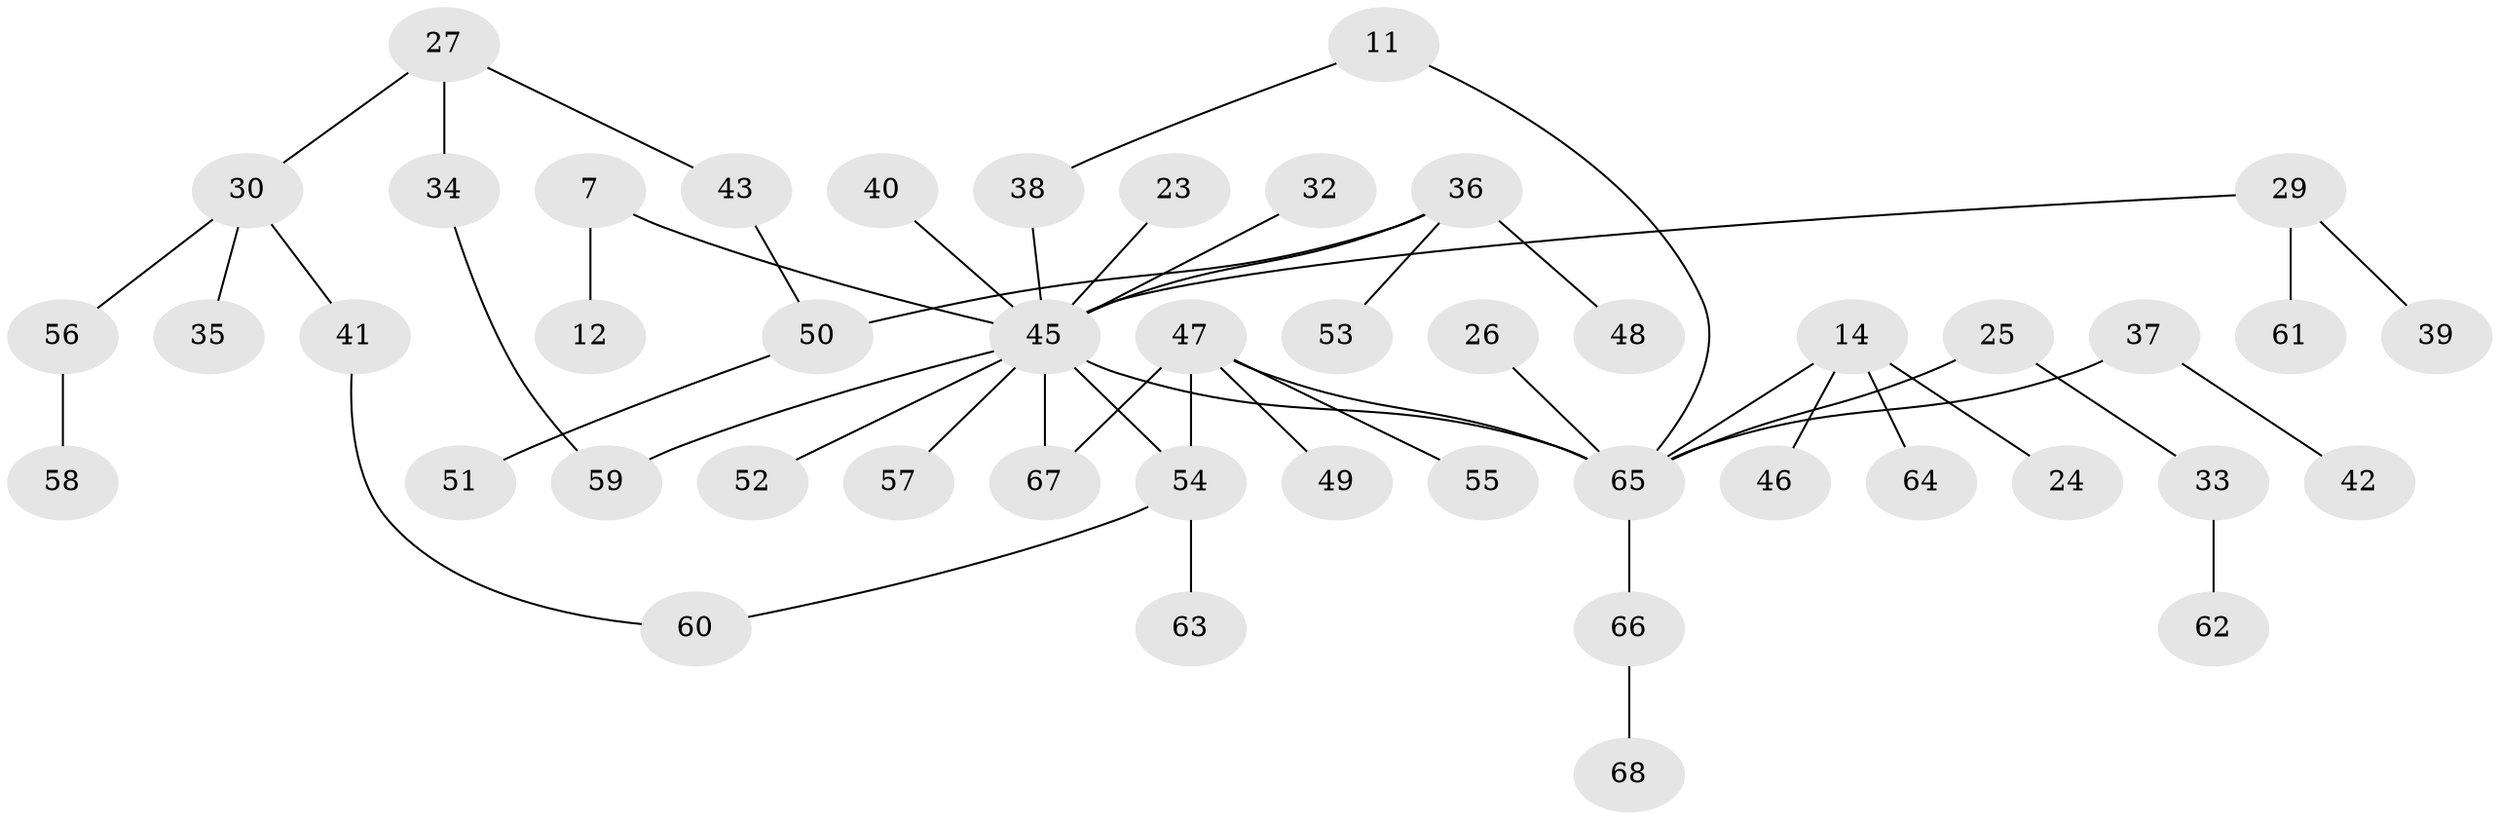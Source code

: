 // original degree distribution, {6: 0.029411764705882353, 3: 0.19117647058823528, 2: 0.3235294117647059, 8: 0.014705882352941176, 4: 0.07352941176470588, 1: 0.36764705882352944}
// Generated by graph-tools (version 1.1) at 2025/44/03/04/25 21:44:36]
// undirected, 47 vertices, 51 edges
graph export_dot {
graph [start="1"]
  node [color=gray90,style=filled];
  7;
  11;
  12;
  14;
  23;
  24;
  25;
  26;
  27;
  29;
  30;
  32;
  33;
  34;
  35;
  36 [super="+13"];
  37;
  38;
  39;
  40;
  41;
  42;
  43 [super="+21"];
  45 [super="+28"];
  46;
  47;
  48;
  49;
  50 [super="+19+44"];
  51;
  52;
  53;
  54 [super="+31"];
  55;
  56;
  57;
  58;
  59;
  60;
  61;
  62;
  63;
  64;
  65 [super="+4+15+8"];
  66;
  67;
  68;
  7 -- 12;
  7 -- 45;
  11 -- 38;
  11 -- 65;
  14 -- 24;
  14 -- 46;
  14 -- 64;
  14 -- 65;
  23 -- 45;
  25 -- 33;
  25 -- 65;
  26 -- 65;
  27 -- 30;
  27 -- 34;
  27 -- 43;
  29 -- 39;
  29 -- 61;
  29 -- 45;
  30 -- 35;
  30 -- 41;
  30 -- 56;
  32 -- 45;
  33 -- 62;
  34 -- 59;
  36 -- 48;
  36 -- 53;
  36 -- 50 [weight=2];
  36 -- 45;
  37 -- 42;
  37 -- 65;
  38 -- 45;
  40 -- 45;
  41 -- 60;
  43 -- 50;
  45 -- 67;
  45 -- 65;
  45 -- 52;
  45 -- 54;
  45 -- 57;
  45 -- 59;
  47 -- 49;
  47 -- 55;
  47 -- 67;
  47 -- 54 [weight=2];
  47 -- 65;
  50 -- 51;
  54 -- 60;
  54 -- 63;
  56 -- 58;
  65 -- 66;
  66 -- 68;
}
